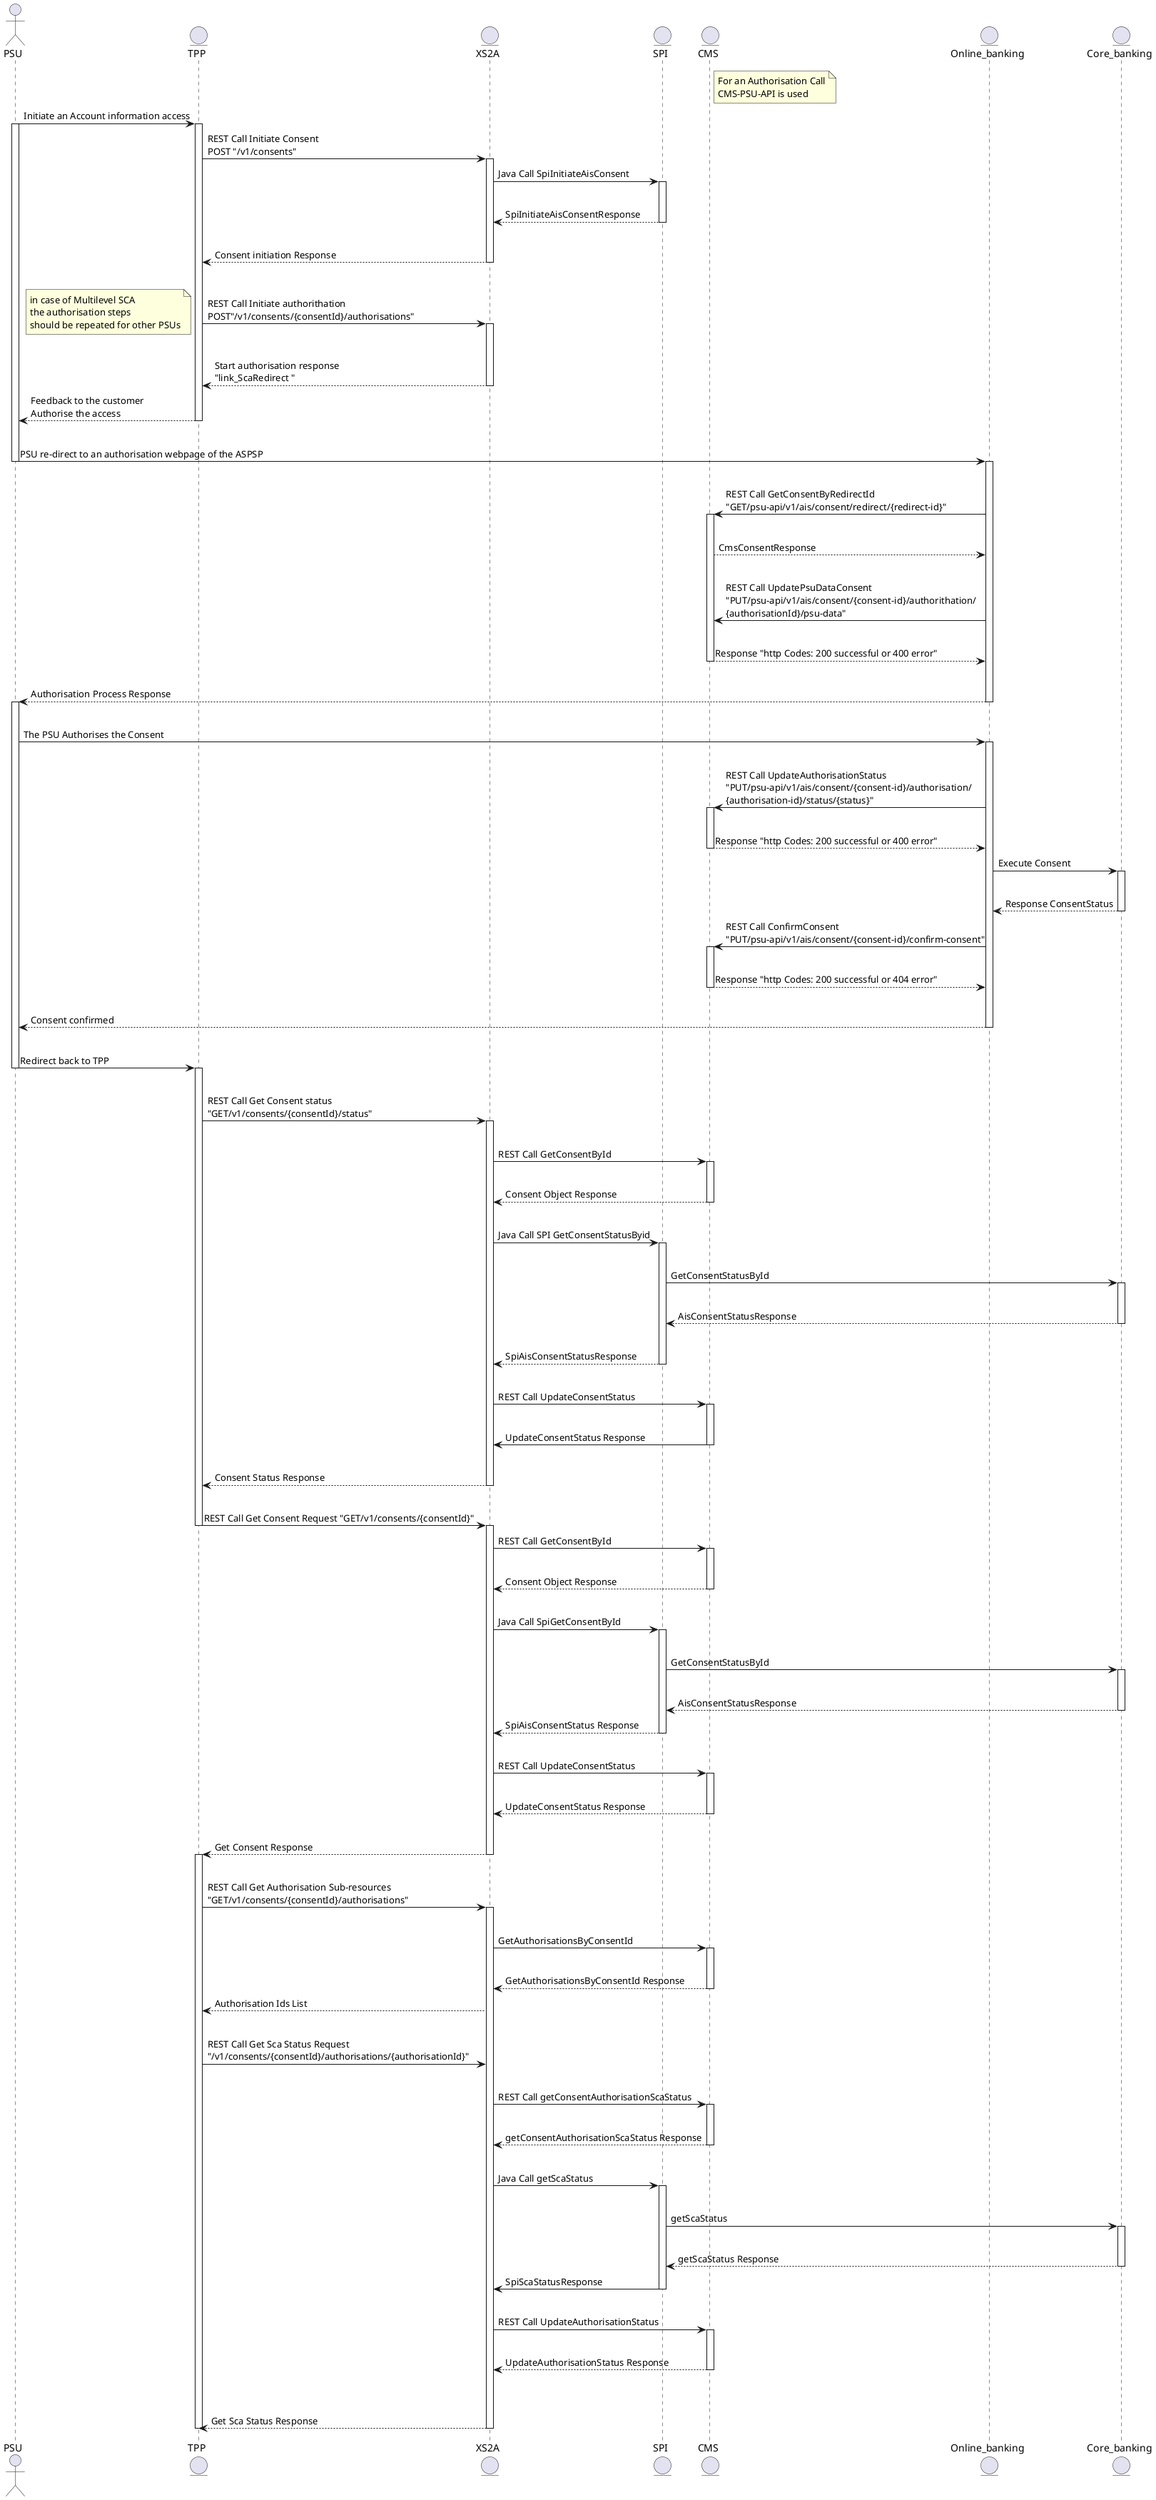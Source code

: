 @startuml
actor PSU
entity TPP
entity XS2A
entity SPI
entity SPI
entity CMS
entity Online_banking
entity Core_banking
note right of CMS
For an Authorisation Call
CMS-PSU-API is used
end note
PSU->TPP: Initiate an Account information access
activate TPP
activate PSU
TPP -> XS2A: REST Call Initiate Consent\nPOST "/v1/consents"
activate XS2A
XS2A->SPI: Java Call SpiInitiateAisConsent
activate SPI
|||
SPI-->XS2A: SpiInitiateAisConsentResponse
deactivate SPI
|||
XS2A-->TPP: Consent initiation Response
deactivate XS2A
|||
TPP->XS2A: REST Call Initiate authorithation \nPOST"/v1/consents/{consentId}/authorisations"
activate XS2A
note left
         in case of Multilevel SCA
         the authorisation steps
         should be repeated for other PSUs
end note
|||
XS2A-->TPP: Start authorisation response\n"link_ScaRedirect "
deactivate XS2A
TPP-->PSU: Feedback to the customer\nAuthorise the access
deactivate TPP
|||
PSU->Online_banking: PSU re-direct to an authorisation webpage of the ASPSP
deactivate PSU
activate Online_banking
|||
Online_banking->CMS: REST Call GetConsentByRedirectId\n"GET/psu-api/v1/ais/consent/redirect/{redirect-id}"
activate CMS
|||
CMS-->Online_banking: CmsConsentResponse
|||
Online_banking->CMS: REST Call UpdatePsuDataConsent\n"PUT/psu-api/v1/ais/consent/{consent-id}/authorithation/\n{authorisationId}/psu-data"
|||
CMS-->Online_banking: Response "http Codes: 200 successful or 400 error"
deactivate CMS
|||
Online_banking-->PSU: Authorisation Process Response
deactivate Online_banking
activate PSU
|||
PSU->Online_banking: The PSU Authorises the Consent
activate Online_banking
|||
Online_banking->CMS: REST Call UpdateAuthorisationStatus\n"PUT/psu-api/v1/ais/consent/{consent-id}/authorisation/\n{authorisation-id}/status/{status}"
activate CMS
|||
CMS-->Online_banking: Response "http Codes: 200 successful or 400 error"
deactivate CMS
Online_banking->Core_banking: Execute Consent
activate Core_banking
|||
Core_banking-->Online_banking: Response ConsentStatus
deactivate Core_banking
Online_banking->CMS: REST Call ConfirmConsent\n"PUT/psu-api/v1/ais/consent/{consent-id}/confirm-consent"
activate CMS
|||
CMS-->Online_banking: Response "http Codes: 200 successful or 404 error"
deactivate CMS
|||
Online_banking-->PSU: Consent confirmed
deactivate Online_banking
|||
PSU->TPP: Redirect back to TPP
deactivate PSU
activate TPP
|||
TPP->XS2A: REST Call Get Consent status\n"GET/v1/consents/{consentId}/status"
activate XS2A
|||
XS2A->CMS: REST Call GetConsentById
activate CMS
|||
CMS-->XS2A: Consent Object Response
deactivate CMS
|||
XS2A->SPI: Java Call SPI GetConsentStatusByid
activate SPI
|||
SPI->Core_banking: GetConsentStatusById
activate Core_banking
|||
Core_banking-->SPI: AisConsentStatusResponse
deactivate Core_banking
|||
SPI-->XS2A: SpiAisConsentStatusResponse
deactivate SPI
|||
XS2A->CMS: REST Call UpdateConsentStatus
activate CMS
|||
CMS->XS2A: UpdateConsentStatus Response
deactivate CMS
|||
XS2A-->TPP: Consent Status Response
deactivate XS2A
|||
TPP->XS2A: REST Call Get Consent Request "GET/v1/consents/{consentId}"
deactivate TPP
activate XS2A
XS2A->CMS: REST Call GetConsentById
activate CMS
|||
CMS-->XS2A: Consent Object Response
deactivate CMS
|||
XS2A->SPI: Java Call SpiGetConsentById
activate SPI
|||
SPI->Core_banking: GetConsentStatusById
activate Core_banking
|||
Core_banking-->SPI: AisConsentStatusResponse
deactivate Core_banking
SPI-->XS2A: SpiAisConsentStatus Response
deactivate SPI
|||
XS2A->CMS: REST Call UpdateConsentStatus
activate CMS
|||
CMS-->XS2A: UpdateConsentStatus Response
deactivate CMS
|||
XS2A-->TPP: Get Consent Response
deactivate XS2A
activate TPP
|||
TPP->XS2A: REST Call Get Authorisation Sub-resources\n"GET/v1/consents/{consentId}/authorisations"
activate XS2A
|||
XS2A->CMS: GetAuthorisationsByConsentId
activate CMS
|||
CMS-->XS2A: GetAuthorisationsByConsentId Response
deactivate CMS
XS2A-->TPP: Authorisation Ids List
|||
TPP->XS2A: REST Call Get Sca Status Request\n"/v1/consents/{consentId}/authorisations/{authorisationId}"
|||
XS2A->CMS: REST Call getConsentAuthorisationScaStatus
activate CMS
|||
CMS-->XS2A: getConsentAuthorisationScaStatus Response
deactivate CMS
|||
XS2A->SPI: Java Call getScaStatus
activate SPI
|||
SPI->Core_banking: getScaStatus
activate Core_banking
|||
Core_banking-->SPI: getScaStatus Response
deactivate Core_banking
SPI->XS2A: SpiScaStatusResponse
deactivate SPI
|||
XS2A->CMS: REST Call UpdateAuthorisationStatus
activate CMS
|||
CMS-->XS2A: UpdateAuthorisationStatus Response
|||
deactivate CMS
|||
XS2A-->TPP: Get Sca Status Response
deactivate TPP
deactivate XS2A
@enduml

